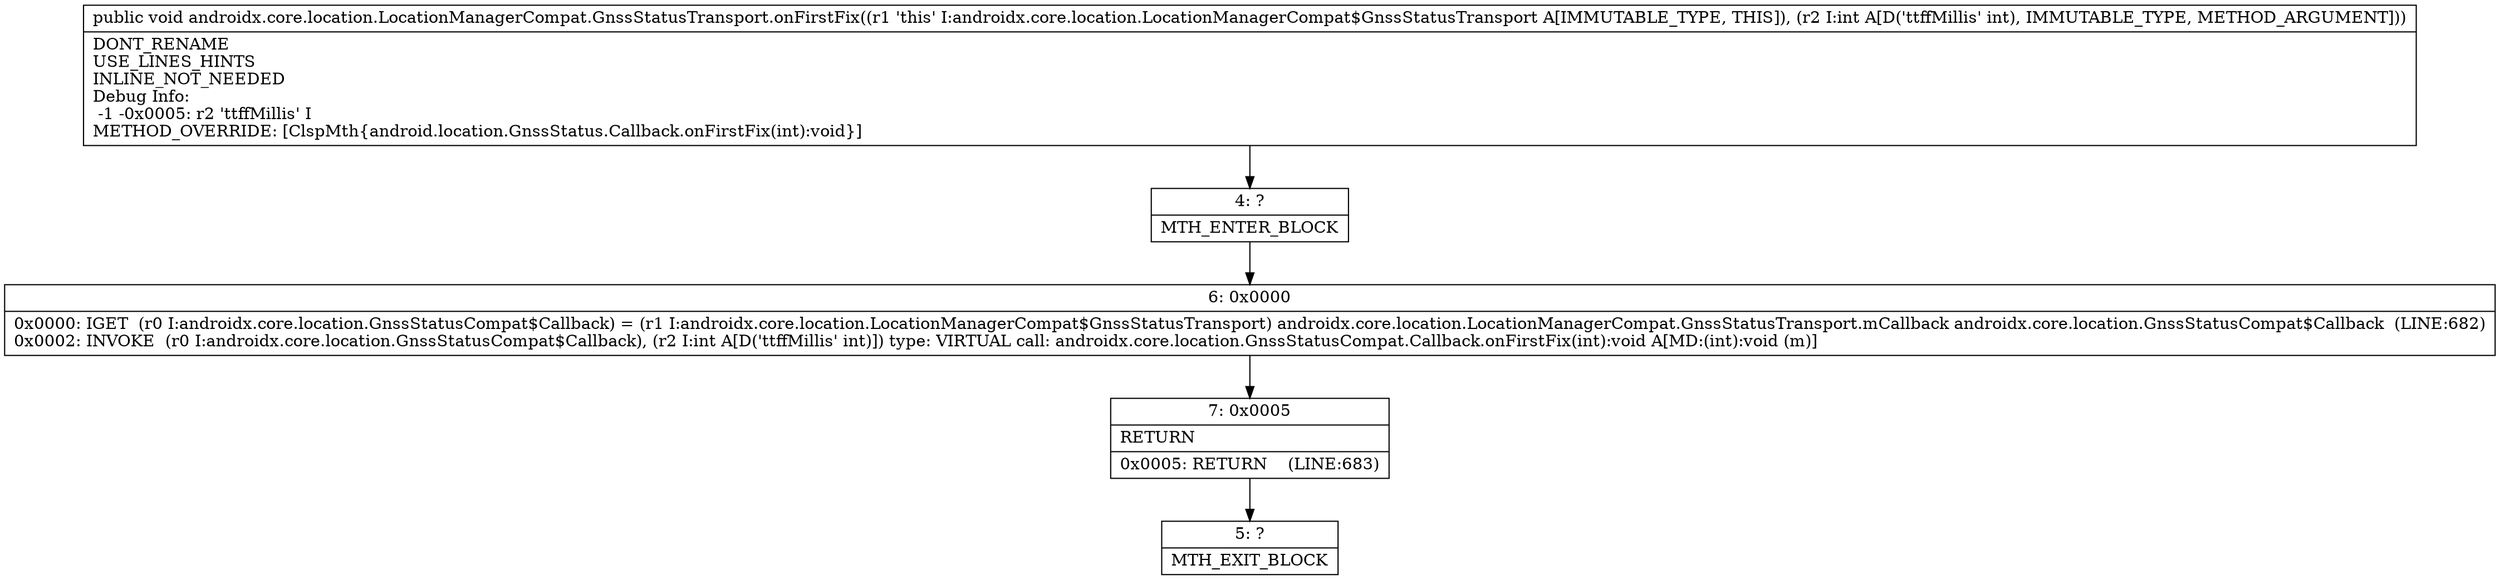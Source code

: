 digraph "CFG forandroidx.core.location.LocationManagerCompat.GnssStatusTransport.onFirstFix(I)V" {
Node_4 [shape=record,label="{4\:\ ?|MTH_ENTER_BLOCK\l}"];
Node_6 [shape=record,label="{6\:\ 0x0000|0x0000: IGET  (r0 I:androidx.core.location.GnssStatusCompat$Callback) = (r1 I:androidx.core.location.LocationManagerCompat$GnssStatusTransport) androidx.core.location.LocationManagerCompat.GnssStatusTransport.mCallback androidx.core.location.GnssStatusCompat$Callback  (LINE:682)\l0x0002: INVOKE  (r0 I:androidx.core.location.GnssStatusCompat$Callback), (r2 I:int A[D('ttffMillis' int)]) type: VIRTUAL call: androidx.core.location.GnssStatusCompat.Callback.onFirstFix(int):void A[MD:(int):void (m)]\l}"];
Node_7 [shape=record,label="{7\:\ 0x0005|RETURN\l|0x0005: RETURN    (LINE:683)\l}"];
Node_5 [shape=record,label="{5\:\ ?|MTH_EXIT_BLOCK\l}"];
MethodNode[shape=record,label="{public void androidx.core.location.LocationManagerCompat.GnssStatusTransport.onFirstFix((r1 'this' I:androidx.core.location.LocationManagerCompat$GnssStatusTransport A[IMMUTABLE_TYPE, THIS]), (r2 I:int A[D('ttffMillis' int), IMMUTABLE_TYPE, METHOD_ARGUMENT]))  | DONT_RENAME\lUSE_LINES_HINTS\lINLINE_NOT_NEEDED\lDebug Info:\l  \-1 \-0x0005: r2 'ttffMillis' I\lMETHOD_OVERRIDE: [ClspMth\{android.location.GnssStatus.Callback.onFirstFix(int):void\}]\l}"];
MethodNode -> Node_4;Node_4 -> Node_6;
Node_6 -> Node_7;
Node_7 -> Node_5;
}

